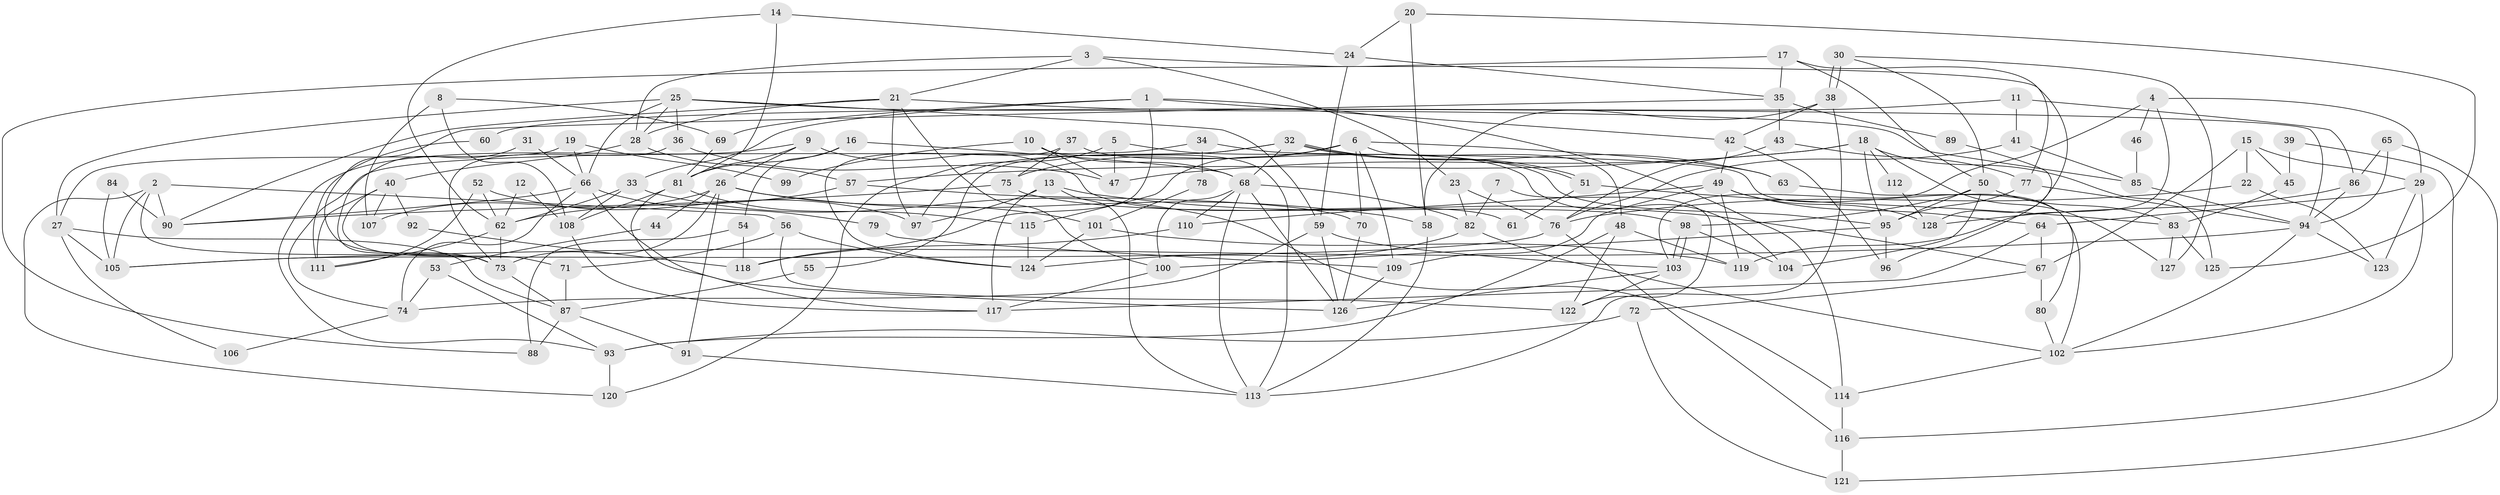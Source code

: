 // coarse degree distribution, {14: 0.02564102564102564, 13: 0.05128205128205128, 12: 0.02564102564102564, 9: 0.07692307692307693, 7: 0.15384615384615385, 10: 0.1282051282051282, 6: 0.15384615384615385, 5: 0.1282051282051282, 3: 0.10256410256410256, 8: 0.05128205128205128, 4: 0.07692307692307693, 2: 0.02564102564102564}
// Generated by graph-tools (version 1.1) at 2025/51/03/04/25 22:51:22]
// undirected, 128 vertices, 256 edges
graph export_dot {
  node [color=gray90,style=filled];
  1;
  2;
  3;
  4;
  5;
  6;
  7;
  8;
  9;
  10;
  11;
  12;
  13;
  14;
  15;
  16;
  17;
  18;
  19;
  20;
  21;
  22;
  23;
  24;
  25;
  26;
  27;
  28;
  29;
  30;
  31;
  32;
  33;
  34;
  35;
  36;
  37;
  38;
  39;
  40;
  41;
  42;
  43;
  44;
  45;
  46;
  47;
  48;
  49;
  50;
  51;
  52;
  53;
  54;
  55;
  56;
  57;
  58;
  59;
  60;
  61;
  62;
  63;
  64;
  65;
  66;
  67;
  68;
  69;
  70;
  71;
  72;
  73;
  74;
  75;
  76;
  77;
  78;
  79;
  80;
  81;
  82;
  83;
  84;
  85;
  86;
  87;
  88;
  89;
  90;
  91;
  92;
  93;
  94;
  95;
  96;
  97;
  98;
  99;
  100;
  101;
  102;
  103;
  104;
  105;
  106;
  107;
  108;
  109;
  110;
  111;
  112;
  113;
  114;
  115;
  116;
  117;
  118;
  119;
  120;
  121;
  122;
  123;
  124;
  125;
  126;
  127;
  128;
  1 -- 114;
  1 -- 42;
  1 -- 33;
  1 -- 69;
  1 -- 118;
  2 -- 73;
  2 -- 56;
  2 -- 90;
  2 -- 105;
  2 -- 120;
  3 -- 28;
  3 -- 21;
  3 -- 23;
  3 -- 128;
  4 -- 103;
  4 -- 29;
  4 -- 46;
  4 -- 119;
  5 -- 47;
  5 -- 120;
  5 -- 95;
  6 -- 70;
  6 -- 75;
  6 -- 48;
  6 -- 63;
  6 -- 109;
  6 -- 115;
  7 -- 82;
  7 -- 122;
  8 -- 108;
  8 -- 69;
  8 -- 107;
  9 -- 81;
  9 -- 26;
  9 -- 61;
  9 -- 93;
  10 -- 68;
  10 -- 113;
  10 -- 47;
  10 -- 99;
  11 -- 86;
  11 -- 41;
  11 -- 60;
  12 -- 108;
  12 -- 62;
  13 -- 117;
  13 -- 97;
  13 -- 67;
  13 -- 113;
  14 -- 81;
  14 -- 62;
  14 -- 24;
  15 -- 67;
  15 -- 29;
  15 -- 22;
  15 -- 45;
  16 -- 68;
  16 -- 54;
  16 -- 81;
  17 -- 50;
  17 -- 35;
  17 -- 77;
  17 -- 88;
  18 -- 57;
  18 -- 127;
  18 -- 47;
  18 -- 95;
  18 -- 112;
  18 -- 125;
  19 -- 27;
  19 -- 66;
  19 -- 99;
  20 -- 24;
  20 -- 58;
  20 -- 125;
  21 -- 100;
  21 -- 94;
  21 -- 28;
  21 -- 90;
  21 -- 97;
  22 -- 76;
  22 -- 123;
  23 -- 82;
  23 -- 76;
  24 -- 59;
  24 -- 35;
  25 -- 36;
  25 -- 66;
  25 -- 27;
  25 -- 28;
  25 -- 59;
  25 -- 85;
  26 -- 58;
  26 -- 73;
  26 -- 44;
  26 -- 91;
  26 -- 101;
  26 -- 107;
  27 -- 87;
  27 -- 105;
  27 -- 106;
  28 -- 40;
  28 -- 57;
  29 -- 64;
  29 -- 123;
  29 -- 102;
  30 -- 38;
  30 -- 38;
  30 -- 50;
  30 -- 127;
  31 -- 66;
  31 -- 73;
  32 -- 63;
  32 -- 51;
  32 -- 51;
  32 -- 55;
  32 -- 68;
  32 -- 97;
  33 -- 108;
  33 -- 62;
  33 -- 114;
  34 -- 74;
  34 -- 102;
  34 -- 78;
  35 -- 43;
  35 -- 73;
  35 -- 89;
  36 -- 47;
  36 -- 73;
  37 -- 104;
  37 -- 124;
  37 -- 75;
  38 -- 113;
  38 -- 42;
  38 -- 58;
  39 -- 45;
  39 -- 116;
  40 -- 107;
  40 -- 71;
  40 -- 92;
  40 -- 111;
  41 -- 85;
  41 -- 76;
  42 -- 49;
  42 -- 96;
  43 -- 76;
  43 -- 77;
  44 -- 53;
  45 -- 83;
  46 -- 85;
  48 -- 119;
  48 -- 93;
  48 -- 122;
  49 -- 109;
  49 -- 64;
  49 -- 110;
  49 -- 119;
  49 -- 128;
  50 -- 98;
  50 -- 95;
  50 -- 83;
  50 -- 104;
  51 -- 83;
  51 -- 61;
  52 -- 111;
  52 -- 97;
  52 -- 62;
  53 -- 93;
  53 -- 74;
  54 -- 88;
  54 -- 118;
  55 -- 87;
  56 -- 124;
  56 -- 71;
  56 -- 122;
  57 -- 62;
  57 -- 70;
  58 -- 113;
  59 -- 103;
  59 -- 74;
  59 -- 126;
  60 -- 111;
  62 -- 73;
  62 -- 111;
  63 -- 80;
  64 -- 67;
  64 -- 117;
  65 -- 86;
  65 -- 94;
  65 -- 121;
  66 -- 90;
  66 -- 126;
  66 -- 74;
  66 -- 79;
  67 -- 72;
  67 -- 80;
  68 -- 126;
  68 -- 82;
  68 -- 100;
  68 -- 110;
  68 -- 113;
  69 -- 81;
  70 -- 126;
  71 -- 87;
  72 -- 93;
  72 -- 121;
  73 -- 87;
  74 -- 106;
  75 -- 90;
  75 -- 98;
  76 -- 105;
  76 -- 116;
  77 -- 95;
  77 -- 94;
  78 -- 101;
  79 -- 109;
  80 -- 102;
  81 -- 115;
  81 -- 108;
  81 -- 117;
  82 -- 102;
  82 -- 124;
  83 -- 125;
  83 -- 127;
  84 -- 90;
  84 -- 105;
  85 -- 94;
  86 -- 94;
  86 -- 128;
  87 -- 91;
  87 -- 88;
  89 -- 96;
  91 -- 113;
  92 -- 118;
  93 -- 120;
  94 -- 105;
  94 -- 102;
  94 -- 123;
  95 -- 96;
  95 -- 100;
  98 -- 103;
  98 -- 103;
  98 -- 104;
  100 -- 117;
  101 -- 119;
  101 -- 124;
  102 -- 114;
  103 -- 122;
  103 -- 126;
  108 -- 117;
  109 -- 126;
  110 -- 118;
  112 -- 128;
  114 -- 116;
  115 -- 124;
  116 -- 121;
}
